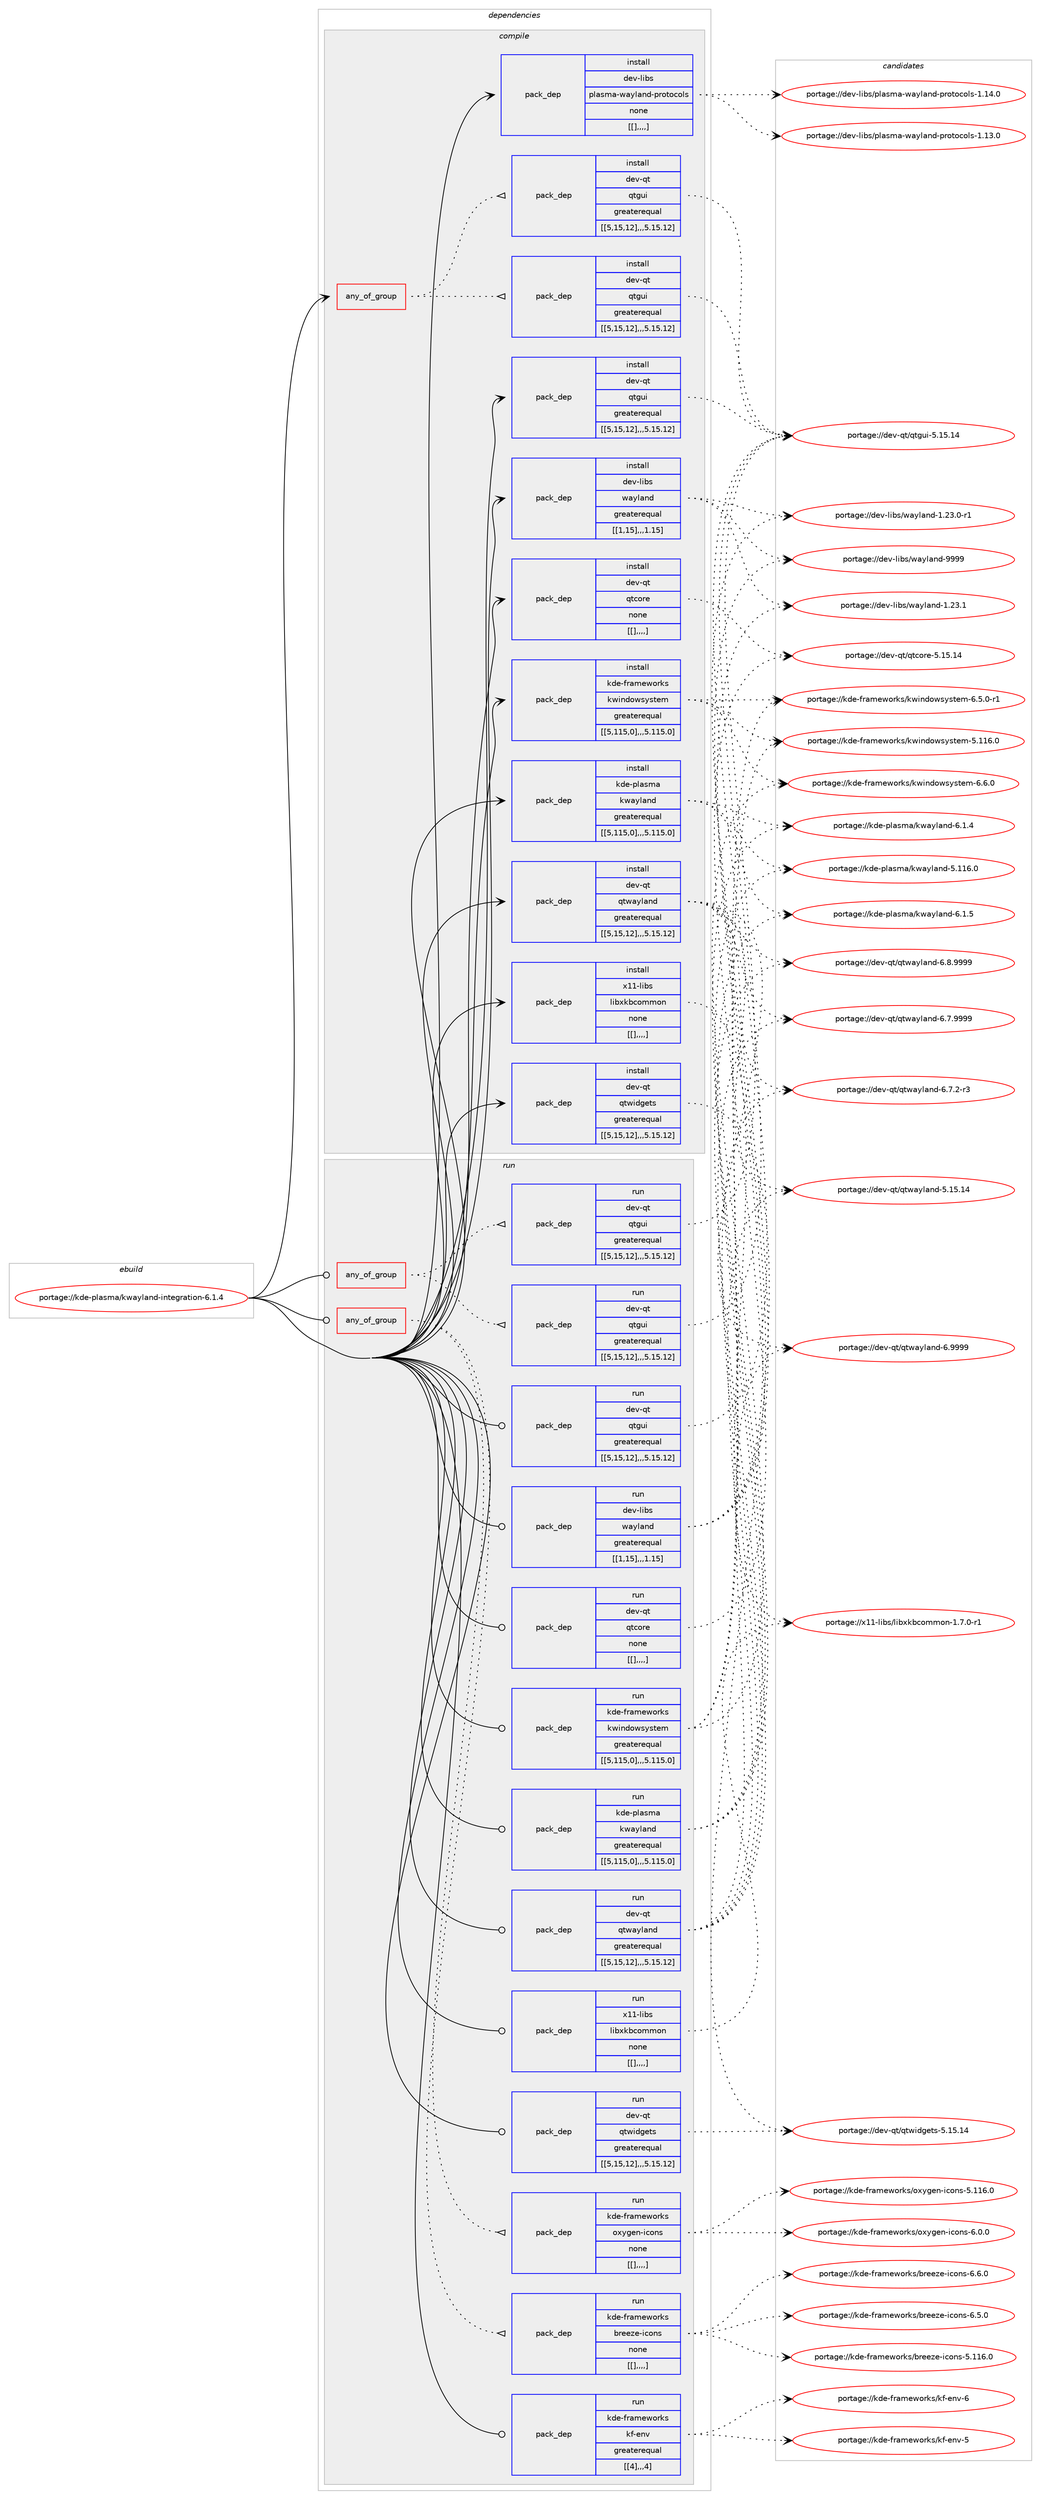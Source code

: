 digraph prolog {

# *************
# Graph options
# *************

newrank=true;
concentrate=true;
compound=true;
graph [rankdir=LR,fontname=Helvetica,fontsize=10,ranksep=1.5];#, ranksep=2.5, nodesep=0.2];
edge  [arrowhead=vee];
node  [fontname=Helvetica,fontsize=10];

# **********
# The ebuild
# **********

subgraph cluster_leftcol {
color=gray;
label=<<i>ebuild</i>>;
id [label="portage://kde-plasma/kwayland-integration-6.1.4", color=red, width=4, href="../kde-plasma/kwayland-integration-6.1.4.svg"];
}

# ****************
# The dependencies
# ****************

subgraph cluster_midcol {
color=gray;
label=<<i>dependencies</i>>;
subgraph cluster_compile {
fillcolor="#eeeeee";
style=filled;
label=<<i>compile</i>>;
subgraph any2094 {
dependency281876 [label=<<TABLE BORDER="0" CELLBORDER="1" CELLSPACING="0" CELLPADDING="4"><TR><TD CELLPADDING="10">any_of_group</TD></TR></TABLE>>, shape=none, color=red];subgraph pack208658 {
dependency281877 [label=<<TABLE BORDER="0" CELLBORDER="1" CELLSPACING="0" CELLPADDING="4" WIDTH="220"><TR><TD ROWSPAN="6" CELLPADDING="30">pack_dep</TD></TR><TR><TD WIDTH="110">install</TD></TR><TR><TD>dev-qt</TD></TR><TR><TD>qtgui</TD></TR><TR><TD>greaterequal</TD></TR><TR><TD>[[5,15,12],,,5.15.12]</TD></TR></TABLE>>, shape=none, color=blue];
}
dependency281876:e -> dependency281877:w [weight=20,style="dotted",arrowhead="oinv"];
subgraph pack208659 {
dependency281878 [label=<<TABLE BORDER="0" CELLBORDER="1" CELLSPACING="0" CELLPADDING="4" WIDTH="220"><TR><TD ROWSPAN="6" CELLPADDING="30">pack_dep</TD></TR><TR><TD WIDTH="110">install</TD></TR><TR><TD>dev-qt</TD></TR><TR><TD>qtgui</TD></TR><TR><TD>greaterequal</TD></TR><TR><TD>[[5,15,12],,,5.15.12]</TD></TR></TABLE>>, shape=none, color=blue];
}
dependency281876:e -> dependency281878:w [weight=20,style="dotted",arrowhead="oinv"];
}
id:e -> dependency281876:w [weight=20,style="solid",arrowhead="vee"];
subgraph pack208660 {
dependency281879 [label=<<TABLE BORDER="0" CELLBORDER="1" CELLSPACING="0" CELLPADDING="4" WIDTH="220"><TR><TD ROWSPAN="6" CELLPADDING="30">pack_dep</TD></TR><TR><TD WIDTH="110">install</TD></TR><TR><TD>dev-libs</TD></TR><TR><TD>plasma-wayland-protocols</TD></TR><TR><TD>none</TD></TR><TR><TD>[[],,,,]</TD></TR></TABLE>>, shape=none, color=blue];
}
id:e -> dependency281879:w [weight=20,style="solid",arrowhead="vee"];
subgraph pack208661 {
dependency281880 [label=<<TABLE BORDER="0" CELLBORDER="1" CELLSPACING="0" CELLPADDING="4" WIDTH="220"><TR><TD ROWSPAN="6" CELLPADDING="30">pack_dep</TD></TR><TR><TD WIDTH="110">install</TD></TR><TR><TD>dev-libs</TD></TR><TR><TD>wayland</TD></TR><TR><TD>greaterequal</TD></TR><TR><TD>[[1,15],,,1.15]</TD></TR></TABLE>>, shape=none, color=blue];
}
id:e -> dependency281880:w [weight=20,style="solid",arrowhead="vee"];
subgraph pack208662 {
dependency281881 [label=<<TABLE BORDER="0" CELLBORDER="1" CELLSPACING="0" CELLPADDING="4" WIDTH="220"><TR><TD ROWSPAN="6" CELLPADDING="30">pack_dep</TD></TR><TR><TD WIDTH="110">install</TD></TR><TR><TD>dev-qt</TD></TR><TR><TD>qtcore</TD></TR><TR><TD>none</TD></TR><TR><TD>[[],,,,]</TD></TR></TABLE>>, shape=none, color=blue];
}
id:e -> dependency281881:w [weight=20,style="solid",arrowhead="vee"];
subgraph pack208663 {
dependency281882 [label=<<TABLE BORDER="0" CELLBORDER="1" CELLSPACING="0" CELLPADDING="4" WIDTH="220"><TR><TD ROWSPAN="6" CELLPADDING="30">pack_dep</TD></TR><TR><TD WIDTH="110">install</TD></TR><TR><TD>dev-qt</TD></TR><TR><TD>qtgui</TD></TR><TR><TD>greaterequal</TD></TR><TR><TD>[[5,15,12],,,5.15.12]</TD></TR></TABLE>>, shape=none, color=blue];
}
id:e -> dependency281882:w [weight=20,style="solid",arrowhead="vee"];
subgraph pack208664 {
dependency281883 [label=<<TABLE BORDER="0" CELLBORDER="1" CELLSPACING="0" CELLPADDING="4" WIDTH="220"><TR><TD ROWSPAN="6" CELLPADDING="30">pack_dep</TD></TR><TR><TD WIDTH="110">install</TD></TR><TR><TD>dev-qt</TD></TR><TR><TD>qtwayland</TD></TR><TR><TD>greaterequal</TD></TR><TR><TD>[[5,15,12],,,5.15.12]</TD></TR></TABLE>>, shape=none, color=blue];
}
id:e -> dependency281883:w [weight=20,style="solid",arrowhead="vee"];
subgraph pack208665 {
dependency281884 [label=<<TABLE BORDER="0" CELLBORDER="1" CELLSPACING="0" CELLPADDING="4" WIDTH="220"><TR><TD ROWSPAN="6" CELLPADDING="30">pack_dep</TD></TR><TR><TD WIDTH="110">install</TD></TR><TR><TD>dev-qt</TD></TR><TR><TD>qtwidgets</TD></TR><TR><TD>greaterequal</TD></TR><TR><TD>[[5,15,12],,,5.15.12]</TD></TR></TABLE>>, shape=none, color=blue];
}
id:e -> dependency281884:w [weight=20,style="solid",arrowhead="vee"];
subgraph pack208666 {
dependency281885 [label=<<TABLE BORDER="0" CELLBORDER="1" CELLSPACING="0" CELLPADDING="4" WIDTH="220"><TR><TD ROWSPAN="6" CELLPADDING="30">pack_dep</TD></TR><TR><TD WIDTH="110">install</TD></TR><TR><TD>kde-frameworks</TD></TR><TR><TD>kwindowsystem</TD></TR><TR><TD>greaterequal</TD></TR><TR><TD>[[5,115,0],,,5.115.0]</TD></TR></TABLE>>, shape=none, color=blue];
}
id:e -> dependency281885:w [weight=20,style="solid",arrowhead="vee"];
subgraph pack208667 {
dependency281886 [label=<<TABLE BORDER="0" CELLBORDER="1" CELLSPACING="0" CELLPADDING="4" WIDTH="220"><TR><TD ROWSPAN="6" CELLPADDING="30">pack_dep</TD></TR><TR><TD WIDTH="110">install</TD></TR><TR><TD>kde-plasma</TD></TR><TR><TD>kwayland</TD></TR><TR><TD>greaterequal</TD></TR><TR><TD>[[5,115,0],,,5.115.0]</TD></TR></TABLE>>, shape=none, color=blue];
}
id:e -> dependency281886:w [weight=20,style="solid",arrowhead="vee"];
subgraph pack208668 {
dependency281887 [label=<<TABLE BORDER="0" CELLBORDER="1" CELLSPACING="0" CELLPADDING="4" WIDTH="220"><TR><TD ROWSPAN="6" CELLPADDING="30">pack_dep</TD></TR><TR><TD WIDTH="110">install</TD></TR><TR><TD>x11-libs</TD></TR><TR><TD>libxkbcommon</TD></TR><TR><TD>none</TD></TR><TR><TD>[[],,,,]</TD></TR></TABLE>>, shape=none, color=blue];
}
id:e -> dependency281887:w [weight=20,style="solid",arrowhead="vee"];
}
subgraph cluster_compileandrun {
fillcolor="#eeeeee";
style=filled;
label=<<i>compile and run</i>>;
}
subgraph cluster_run {
fillcolor="#eeeeee";
style=filled;
label=<<i>run</i>>;
subgraph any2095 {
dependency281888 [label=<<TABLE BORDER="0" CELLBORDER="1" CELLSPACING="0" CELLPADDING="4"><TR><TD CELLPADDING="10">any_of_group</TD></TR></TABLE>>, shape=none, color=red];subgraph pack208669 {
dependency281889 [label=<<TABLE BORDER="0" CELLBORDER="1" CELLSPACING="0" CELLPADDING="4" WIDTH="220"><TR><TD ROWSPAN="6" CELLPADDING="30">pack_dep</TD></TR><TR><TD WIDTH="110">run</TD></TR><TR><TD>dev-qt</TD></TR><TR><TD>qtgui</TD></TR><TR><TD>greaterequal</TD></TR><TR><TD>[[5,15,12],,,5.15.12]</TD></TR></TABLE>>, shape=none, color=blue];
}
dependency281888:e -> dependency281889:w [weight=20,style="dotted",arrowhead="oinv"];
subgraph pack208670 {
dependency281890 [label=<<TABLE BORDER="0" CELLBORDER="1" CELLSPACING="0" CELLPADDING="4" WIDTH="220"><TR><TD ROWSPAN="6" CELLPADDING="30">pack_dep</TD></TR><TR><TD WIDTH="110">run</TD></TR><TR><TD>dev-qt</TD></TR><TR><TD>qtgui</TD></TR><TR><TD>greaterequal</TD></TR><TR><TD>[[5,15,12],,,5.15.12]</TD></TR></TABLE>>, shape=none, color=blue];
}
dependency281888:e -> dependency281890:w [weight=20,style="dotted",arrowhead="oinv"];
}
id:e -> dependency281888:w [weight=20,style="solid",arrowhead="odot"];
subgraph any2096 {
dependency281891 [label=<<TABLE BORDER="0" CELLBORDER="1" CELLSPACING="0" CELLPADDING="4"><TR><TD CELLPADDING="10">any_of_group</TD></TR></TABLE>>, shape=none, color=red];subgraph pack208671 {
dependency281892 [label=<<TABLE BORDER="0" CELLBORDER="1" CELLSPACING="0" CELLPADDING="4" WIDTH="220"><TR><TD ROWSPAN="6" CELLPADDING="30">pack_dep</TD></TR><TR><TD WIDTH="110">run</TD></TR><TR><TD>kde-frameworks</TD></TR><TR><TD>breeze-icons</TD></TR><TR><TD>none</TD></TR><TR><TD>[[],,,,]</TD></TR></TABLE>>, shape=none, color=blue];
}
dependency281891:e -> dependency281892:w [weight=20,style="dotted",arrowhead="oinv"];
subgraph pack208672 {
dependency281893 [label=<<TABLE BORDER="0" CELLBORDER="1" CELLSPACING="0" CELLPADDING="4" WIDTH="220"><TR><TD ROWSPAN="6" CELLPADDING="30">pack_dep</TD></TR><TR><TD WIDTH="110">run</TD></TR><TR><TD>kde-frameworks</TD></TR><TR><TD>oxygen-icons</TD></TR><TR><TD>none</TD></TR><TR><TD>[[],,,,]</TD></TR></TABLE>>, shape=none, color=blue];
}
dependency281891:e -> dependency281893:w [weight=20,style="dotted",arrowhead="oinv"];
}
id:e -> dependency281891:w [weight=20,style="solid",arrowhead="odot"];
subgraph pack208673 {
dependency281894 [label=<<TABLE BORDER="0" CELLBORDER="1" CELLSPACING="0" CELLPADDING="4" WIDTH="220"><TR><TD ROWSPAN="6" CELLPADDING="30">pack_dep</TD></TR><TR><TD WIDTH="110">run</TD></TR><TR><TD>dev-libs</TD></TR><TR><TD>wayland</TD></TR><TR><TD>greaterequal</TD></TR><TR><TD>[[1,15],,,1.15]</TD></TR></TABLE>>, shape=none, color=blue];
}
id:e -> dependency281894:w [weight=20,style="solid",arrowhead="odot"];
subgraph pack208674 {
dependency281895 [label=<<TABLE BORDER="0" CELLBORDER="1" CELLSPACING="0" CELLPADDING="4" WIDTH="220"><TR><TD ROWSPAN="6" CELLPADDING="30">pack_dep</TD></TR><TR><TD WIDTH="110">run</TD></TR><TR><TD>dev-qt</TD></TR><TR><TD>qtcore</TD></TR><TR><TD>none</TD></TR><TR><TD>[[],,,,]</TD></TR></TABLE>>, shape=none, color=blue];
}
id:e -> dependency281895:w [weight=20,style="solid",arrowhead="odot"];
subgraph pack208675 {
dependency281896 [label=<<TABLE BORDER="0" CELLBORDER="1" CELLSPACING="0" CELLPADDING="4" WIDTH="220"><TR><TD ROWSPAN="6" CELLPADDING="30">pack_dep</TD></TR><TR><TD WIDTH="110">run</TD></TR><TR><TD>dev-qt</TD></TR><TR><TD>qtgui</TD></TR><TR><TD>greaterequal</TD></TR><TR><TD>[[5,15,12],,,5.15.12]</TD></TR></TABLE>>, shape=none, color=blue];
}
id:e -> dependency281896:w [weight=20,style="solid",arrowhead="odot"];
subgraph pack208676 {
dependency281897 [label=<<TABLE BORDER="0" CELLBORDER="1" CELLSPACING="0" CELLPADDING="4" WIDTH="220"><TR><TD ROWSPAN="6" CELLPADDING="30">pack_dep</TD></TR><TR><TD WIDTH="110">run</TD></TR><TR><TD>dev-qt</TD></TR><TR><TD>qtwayland</TD></TR><TR><TD>greaterequal</TD></TR><TR><TD>[[5,15,12],,,5.15.12]</TD></TR></TABLE>>, shape=none, color=blue];
}
id:e -> dependency281897:w [weight=20,style="solid",arrowhead="odot"];
subgraph pack208677 {
dependency281898 [label=<<TABLE BORDER="0" CELLBORDER="1" CELLSPACING="0" CELLPADDING="4" WIDTH="220"><TR><TD ROWSPAN="6" CELLPADDING="30">pack_dep</TD></TR><TR><TD WIDTH="110">run</TD></TR><TR><TD>dev-qt</TD></TR><TR><TD>qtwidgets</TD></TR><TR><TD>greaterequal</TD></TR><TR><TD>[[5,15,12],,,5.15.12]</TD></TR></TABLE>>, shape=none, color=blue];
}
id:e -> dependency281898:w [weight=20,style="solid",arrowhead="odot"];
subgraph pack208678 {
dependency281899 [label=<<TABLE BORDER="0" CELLBORDER="1" CELLSPACING="0" CELLPADDING="4" WIDTH="220"><TR><TD ROWSPAN="6" CELLPADDING="30">pack_dep</TD></TR><TR><TD WIDTH="110">run</TD></TR><TR><TD>kde-frameworks</TD></TR><TR><TD>kf-env</TD></TR><TR><TD>greaterequal</TD></TR><TR><TD>[[4],,,4]</TD></TR></TABLE>>, shape=none, color=blue];
}
id:e -> dependency281899:w [weight=20,style="solid",arrowhead="odot"];
subgraph pack208679 {
dependency281900 [label=<<TABLE BORDER="0" CELLBORDER="1" CELLSPACING="0" CELLPADDING="4" WIDTH="220"><TR><TD ROWSPAN="6" CELLPADDING="30">pack_dep</TD></TR><TR><TD WIDTH="110">run</TD></TR><TR><TD>kde-frameworks</TD></TR><TR><TD>kwindowsystem</TD></TR><TR><TD>greaterequal</TD></TR><TR><TD>[[5,115,0],,,5.115.0]</TD></TR></TABLE>>, shape=none, color=blue];
}
id:e -> dependency281900:w [weight=20,style="solid",arrowhead="odot"];
subgraph pack208680 {
dependency281901 [label=<<TABLE BORDER="0" CELLBORDER="1" CELLSPACING="0" CELLPADDING="4" WIDTH="220"><TR><TD ROWSPAN="6" CELLPADDING="30">pack_dep</TD></TR><TR><TD WIDTH="110">run</TD></TR><TR><TD>kde-plasma</TD></TR><TR><TD>kwayland</TD></TR><TR><TD>greaterequal</TD></TR><TR><TD>[[5,115,0],,,5.115.0]</TD></TR></TABLE>>, shape=none, color=blue];
}
id:e -> dependency281901:w [weight=20,style="solid",arrowhead="odot"];
subgraph pack208681 {
dependency281902 [label=<<TABLE BORDER="0" CELLBORDER="1" CELLSPACING="0" CELLPADDING="4" WIDTH="220"><TR><TD ROWSPAN="6" CELLPADDING="30">pack_dep</TD></TR><TR><TD WIDTH="110">run</TD></TR><TR><TD>x11-libs</TD></TR><TR><TD>libxkbcommon</TD></TR><TR><TD>none</TD></TR><TR><TD>[[],,,,]</TD></TR></TABLE>>, shape=none, color=blue];
}
id:e -> dependency281902:w [weight=20,style="solid",arrowhead="odot"];
}
}

# **************
# The candidates
# **************

subgraph cluster_choices {
rank=same;
color=gray;
label=<<i>candidates</i>>;

subgraph choice208658 {
color=black;
nodesep=1;
choice10010111845113116471131161031171054553464953464952 [label="portage://dev-qt/qtgui-5.15.14", color=red, width=4,href="../dev-qt/qtgui-5.15.14.svg"];
dependency281877:e -> choice10010111845113116471131161031171054553464953464952:w [style=dotted,weight="100"];
}
subgraph choice208659 {
color=black;
nodesep=1;
choice10010111845113116471131161031171054553464953464952 [label="portage://dev-qt/qtgui-5.15.14", color=red, width=4,href="../dev-qt/qtgui-5.15.14.svg"];
dependency281878:e -> choice10010111845113116471131161031171054553464953464952:w [style=dotted,weight="100"];
}
subgraph choice208660 {
color=black;
nodesep=1;
choice1001011184510810598115471121089711510997451199712110897110100451121141111161119911110811545494649524648 [label="portage://dev-libs/plasma-wayland-protocols-1.14.0", color=red, width=4,href="../dev-libs/plasma-wayland-protocols-1.14.0.svg"];
choice1001011184510810598115471121089711510997451199712110897110100451121141111161119911110811545494649514648 [label="portage://dev-libs/plasma-wayland-protocols-1.13.0", color=red, width=4,href="../dev-libs/plasma-wayland-protocols-1.13.0.svg"];
dependency281879:e -> choice1001011184510810598115471121089711510997451199712110897110100451121141111161119911110811545494649524648:w [style=dotted,weight="100"];
dependency281879:e -> choice1001011184510810598115471121089711510997451199712110897110100451121141111161119911110811545494649514648:w [style=dotted,weight="100"];
}
subgraph choice208661 {
color=black;
nodesep=1;
choice10010111845108105981154711997121108971101004557575757 [label="portage://dev-libs/wayland-9999", color=red, width=4,href="../dev-libs/wayland-9999.svg"];
choice100101118451081059811547119971211089711010045494650514649 [label="portage://dev-libs/wayland-1.23.1", color=red, width=4,href="../dev-libs/wayland-1.23.1.svg"];
choice1001011184510810598115471199712110897110100454946505146484511449 [label="portage://dev-libs/wayland-1.23.0-r1", color=red, width=4,href="../dev-libs/wayland-1.23.0-r1.svg"];
dependency281880:e -> choice10010111845108105981154711997121108971101004557575757:w [style=dotted,weight="100"];
dependency281880:e -> choice100101118451081059811547119971211089711010045494650514649:w [style=dotted,weight="100"];
dependency281880:e -> choice1001011184510810598115471199712110897110100454946505146484511449:w [style=dotted,weight="100"];
}
subgraph choice208662 {
color=black;
nodesep=1;
choice1001011184511311647113116991111141014553464953464952 [label="portage://dev-qt/qtcore-5.15.14", color=red, width=4,href="../dev-qt/qtcore-5.15.14.svg"];
dependency281881:e -> choice1001011184511311647113116991111141014553464953464952:w [style=dotted,weight="100"];
}
subgraph choice208663 {
color=black;
nodesep=1;
choice10010111845113116471131161031171054553464953464952 [label="portage://dev-qt/qtgui-5.15.14", color=red, width=4,href="../dev-qt/qtgui-5.15.14.svg"];
dependency281882:e -> choice10010111845113116471131161031171054553464953464952:w [style=dotted,weight="100"];
}
subgraph choice208664 {
color=black;
nodesep=1;
choice1001011184511311647113116119971211089711010045544657575757 [label="portage://dev-qt/qtwayland-6.9999", color=red, width=4,href="../dev-qt/qtwayland-6.9999.svg"];
choice10010111845113116471131161199712110897110100455446564657575757 [label="portage://dev-qt/qtwayland-6.8.9999", color=red, width=4,href="../dev-qt/qtwayland-6.8.9999.svg"];
choice10010111845113116471131161199712110897110100455446554657575757 [label="portage://dev-qt/qtwayland-6.7.9999", color=red, width=4,href="../dev-qt/qtwayland-6.7.9999.svg"];
choice100101118451131164711311611997121108971101004554465546504511451 [label="portage://dev-qt/qtwayland-6.7.2-r3", color=red, width=4,href="../dev-qt/qtwayland-6.7.2-r3.svg"];
choice100101118451131164711311611997121108971101004553464953464952 [label="portage://dev-qt/qtwayland-5.15.14", color=red, width=4,href="../dev-qt/qtwayland-5.15.14.svg"];
dependency281883:e -> choice1001011184511311647113116119971211089711010045544657575757:w [style=dotted,weight="100"];
dependency281883:e -> choice10010111845113116471131161199712110897110100455446564657575757:w [style=dotted,weight="100"];
dependency281883:e -> choice10010111845113116471131161199712110897110100455446554657575757:w [style=dotted,weight="100"];
dependency281883:e -> choice100101118451131164711311611997121108971101004554465546504511451:w [style=dotted,weight="100"];
dependency281883:e -> choice100101118451131164711311611997121108971101004553464953464952:w [style=dotted,weight="100"];
}
subgraph choice208665 {
color=black;
nodesep=1;
choice10010111845113116471131161191051001031011161154553464953464952 [label="portage://dev-qt/qtwidgets-5.15.14", color=red, width=4,href="../dev-qt/qtwidgets-5.15.14.svg"];
dependency281884:e -> choice10010111845113116471131161191051001031011161154553464953464952:w [style=dotted,weight="100"];
}
subgraph choice208666 {
color=black;
nodesep=1;
choice107100101451021149710910111911111410711547107119105110100111119115121115116101109455446544648 [label="portage://kde-frameworks/kwindowsystem-6.6.0", color=red, width=4,href="../kde-frameworks/kwindowsystem-6.6.0.svg"];
choice1071001014510211497109101119111114107115471071191051101001111191151211151161011094554465346484511449 [label="portage://kde-frameworks/kwindowsystem-6.5.0-r1", color=red, width=4,href="../kde-frameworks/kwindowsystem-6.5.0-r1.svg"];
choice1071001014510211497109101119111114107115471071191051101001111191151211151161011094553464949544648 [label="portage://kde-frameworks/kwindowsystem-5.116.0", color=red, width=4,href="../kde-frameworks/kwindowsystem-5.116.0.svg"];
dependency281885:e -> choice107100101451021149710910111911111410711547107119105110100111119115121115116101109455446544648:w [style=dotted,weight="100"];
dependency281885:e -> choice1071001014510211497109101119111114107115471071191051101001111191151211151161011094554465346484511449:w [style=dotted,weight="100"];
dependency281885:e -> choice1071001014510211497109101119111114107115471071191051101001111191151211151161011094553464949544648:w [style=dotted,weight="100"];
}
subgraph choice208667 {
color=black;
nodesep=1;
choice107100101451121089711510997471071199712110897110100455446494653 [label="portage://kde-plasma/kwayland-6.1.5", color=red, width=4,href="../kde-plasma/kwayland-6.1.5.svg"];
choice107100101451121089711510997471071199712110897110100455446494652 [label="portage://kde-plasma/kwayland-6.1.4", color=red, width=4,href="../kde-plasma/kwayland-6.1.4.svg"];
choice1071001014511210897115109974710711997121108971101004553464949544648 [label="portage://kde-plasma/kwayland-5.116.0", color=red, width=4,href="../kde-plasma/kwayland-5.116.0.svg"];
dependency281886:e -> choice107100101451121089711510997471071199712110897110100455446494653:w [style=dotted,weight="100"];
dependency281886:e -> choice107100101451121089711510997471071199712110897110100455446494652:w [style=dotted,weight="100"];
dependency281886:e -> choice1071001014511210897115109974710711997121108971101004553464949544648:w [style=dotted,weight="100"];
}
subgraph choice208668 {
color=black;
nodesep=1;
choice12049494510810598115471081059812010798991111091091111104549465546484511449 [label="portage://x11-libs/libxkbcommon-1.7.0-r1", color=red, width=4,href="../x11-libs/libxkbcommon-1.7.0-r1.svg"];
dependency281887:e -> choice12049494510810598115471081059812010798991111091091111104549465546484511449:w [style=dotted,weight="100"];
}
subgraph choice208669 {
color=black;
nodesep=1;
choice10010111845113116471131161031171054553464953464952 [label="portage://dev-qt/qtgui-5.15.14", color=red, width=4,href="../dev-qt/qtgui-5.15.14.svg"];
dependency281889:e -> choice10010111845113116471131161031171054553464953464952:w [style=dotted,weight="100"];
}
subgraph choice208670 {
color=black;
nodesep=1;
choice10010111845113116471131161031171054553464953464952 [label="portage://dev-qt/qtgui-5.15.14", color=red, width=4,href="../dev-qt/qtgui-5.15.14.svg"];
dependency281890:e -> choice10010111845113116471131161031171054553464953464952:w [style=dotted,weight="100"];
}
subgraph choice208671 {
color=black;
nodesep=1;
choice107100101451021149710910111911111410711547981141011011221014510599111110115455446544648 [label="portage://kde-frameworks/breeze-icons-6.6.0", color=red, width=4,href="../kde-frameworks/breeze-icons-6.6.0.svg"];
choice107100101451021149710910111911111410711547981141011011221014510599111110115455446534648 [label="portage://kde-frameworks/breeze-icons-6.5.0", color=red, width=4,href="../kde-frameworks/breeze-icons-6.5.0.svg"];
choice1071001014510211497109101119111114107115479811410110112210145105991111101154553464949544648 [label="portage://kde-frameworks/breeze-icons-5.116.0", color=red, width=4,href="../kde-frameworks/breeze-icons-5.116.0.svg"];
dependency281892:e -> choice107100101451021149710910111911111410711547981141011011221014510599111110115455446544648:w [style=dotted,weight="100"];
dependency281892:e -> choice107100101451021149710910111911111410711547981141011011221014510599111110115455446534648:w [style=dotted,weight="100"];
dependency281892:e -> choice1071001014510211497109101119111114107115479811410110112210145105991111101154553464949544648:w [style=dotted,weight="100"];
}
subgraph choice208672 {
color=black;
nodesep=1;
choice1071001014510211497109101119111114107115471111201211031011104510599111110115455446484648 [label="portage://kde-frameworks/oxygen-icons-6.0.0", color=red, width=4,href="../kde-frameworks/oxygen-icons-6.0.0.svg"];
choice10710010145102114971091011191111141071154711112012110310111045105991111101154553464949544648 [label="portage://kde-frameworks/oxygen-icons-5.116.0", color=red, width=4,href="../kde-frameworks/oxygen-icons-5.116.0.svg"];
dependency281893:e -> choice1071001014510211497109101119111114107115471111201211031011104510599111110115455446484648:w [style=dotted,weight="100"];
dependency281893:e -> choice10710010145102114971091011191111141071154711112012110310111045105991111101154553464949544648:w [style=dotted,weight="100"];
}
subgraph choice208673 {
color=black;
nodesep=1;
choice10010111845108105981154711997121108971101004557575757 [label="portage://dev-libs/wayland-9999", color=red, width=4,href="../dev-libs/wayland-9999.svg"];
choice100101118451081059811547119971211089711010045494650514649 [label="portage://dev-libs/wayland-1.23.1", color=red, width=4,href="../dev-libs/wayland-1.23.1.svg"];
choice1001011184510810598115471199712110897110100454946505146484511449 [label="portage://dev-libs/wayland-1.23.0-r1", color=red, width=4,href="../dev-libs/wayland-1.23.0-r1.svg"];
dependency281894:e -> choice10010111845108105981154711997121108971101004557575757:w [style=dotted,weight="100"];
dependency281894:e -> choice100101118451081059811547119971211089711010045494650514649:w [style=dotted,weight="100"];
dependency281894:e -> choice1001011184510810598115471199712110897110100454946505146484511449:w [style=dotted,weight="100"];
}
subgraph choice208674 {
color=black;
nodesep=1;
choice1001011184511311647113116991111141014553464953464952 [label="portage://dev-qt/qtcore-5.15.14", color=red, width=4,href="../dev-qt/qtcore-5.15.14.svg"];
dependency281895:e -> choice1001011184511311647113116991111141014553464953464952:w [style=dotted,weight="100"];
}
subgraph choice208675 {
color=black;
nodesep=1;
choice10010111845113116471131161031171054553464953464952 [label="portage://dev-qt/qtgui-5.15.14", color=red, width=4,href="../dev-qt/qtgui-5.15.14.svg"];
dependency281896:e -> choice10010111845113116471131161031171054553464953464952:w [style=dotted,weight="100"];
}
subgraph choice208676 {
color=black;
nodesep=1;
choice1001011184511311647113116119971211089711010045544657575757 [label="portage://dev-qt/qtwayland-6.9999", color=red, width=4,href="../dev-qt/qtwayland-6.9999.svg"];
choice10010111845113116471131161199712110897110100455446564657575757 [label="portage://dev-qt/qtwayland-6.8.9999", color=red, width=4,href="../dev-qt/qtwayland-6.8.9999.svg"];
choice10010111845113116471131161199712110897110100455446554657575757 [label="portage://dev-qt/qtwayland-6.7.9999", color=red, width=4,href="../dev-qt/qtwayland-6.7.9999.svg"];
choice100101118451131164711311611997121108971101004554465546504511451 [label="portage://dev-qt/qtwayland-6.7.2-r3", color=red, width=4,href="../dev-qt/qtwayland-6.7.2-r3.svg"];
choice100101118451131164711311611997121108971101004553464953464952 [label="portage://dev-qt/qtwayland-5.15.14", color=red, width=4,href="../dev-qt/qtwayland-5.15.14.svg"];
dependency281897:e -> choice1001011184511311647113116119971211089711010045544657575757:w [style=dotted,weight="100"];
dependency281897:e -> choice10010111845113116471131161199712110897110100455446564657575757:w [style=dotted,weight="100"];
dependency281897:e -> choice10010111845113116471131161199712110897110100455446554657575757:w [style=dotted,weight="100"];
dependency281897:e -> choice100101118451131164711311611997121108971101004554465546504511451:w [style=dotted,weight="100"];
dependency281897:e -> choice100101118451131164711311611997121108971101004553464953464952:w [style=dotted,weight="100"];
}
subgraph choice208677 {
color=black;
nodesep=1;
choice10010111845113116471131161191051001031011161154553464953464952 [label="portage://dev-qt/qtwidgets-5.15.14", color=red, width=4,href="../dev-qt/qtwidgets-5.15.14.svg"];
dependency281898:e -> choice10010111845113116471131161191051001031011161154553464953464952:w [style=dotted,weight="100"];
}
subgraph choice208678 {
color=black;
nodesep=1;
choice107100101451021149710910111911111410711547107102451011101184554 [label="portage://kde-frameworks/kf-env-6", color=red, width=4,href="../kde-frameworks/kf-env-6.svg"];
choice107100101451021149710910111911111410711547107102451011101184553 [label="portage://kde-frameworks/kf-env-5", color=red, width=4,href="../kde-frameworks/kf-env-5.svg"];
dependency281899:e -> choice107100101451021149710910111911111410711547107102451011101184554:w [style=dotted,weight="100"];
dependency281899:e -> choice107100101451021149710910111911111410711547107102451011101184553:w [style=dotted,weight="100"];
}
subgraph choice208679 {
color=black;
nodesep=1;
choice107100101451021149710910111911111410711547107119105110100111119115121115116101109455446544648 [label="portage://kde-frameworks/kwindowsystem-6.6.0", color=red, width=4,href="../kde-frameworks/kwindowsystem-6.6.0.svg"];
choice1071001014510211497109101119111114107115471071191051101001111191151211151161011094554465346484511449 [label="portage://kde-frameworks/kwindowsystem-6.5.0-r1", color=red, width=4,href="../kde-frameworks/kwindowsystem-6.5.0-r1.svg"];
choice1071001014510211497109101119111114107115471071191051101001111191151211151161011094553464949544648 [label="portage://kde-frameworks/kwindowsystem-5.116.0", color=red, width=4,href="../kde-frameworks/kwindowsystem-5.116.0.svg"];
dependency281900:e -> choice107100101451021149710910111911111410711547107119105110100111119115121115116101109455446544648:w [style=dotted,weight="100"];
dependency281900:e -> choice1071001014510211497109101119111114107115471071191051101001111191151211151161011094554465346484511449:w [style=dotted,weight="100"];
dependency281900:e -> choice1071001014510211497109101119111114107115471071191051101001111191151211151161011094553464949544648:w [style=dotted,weight="100"];
}
subgraph choice208680 {
color=black;
nodesep=1;
choice107100101451121089711510997471071199712110897110100455446494653 [label="portage://kde-plasma/kwayland-6.1.5", color=red, width=4,href="../kde-plasma/kwayland-6.1.5.svg"];
choice107100101451121089711510997471071199712110897110100455446494652 [label="portage://kde-plasma/kwayland-6.1.4", color=red, width=4,href="../kde-plasma/kwayland-6.1.4.svg"];
choice1071001014511210897115109974710711997121108971101004553464949544648 [label="portage://kde-plasma/kwayland-5.116.0", color=red, width=4,href="../kde-plasma/kwayland-5.116.0.svg"];
dependency281901:e -> choice107100101451121089711510997471071199712110897110100455446494653:w [style=dotted,weight="100"];
dependency281901:e -> choice107100101451121089711510997471071199712110897110100455446494652:w [style=dotted,weight="100"];
dependency281901:e -> choice1071001014511210897115109974710711997121108971101004553464949544648:w [style=dotted,weight="100"];
}
subgraph choice208681 {
color=black;
nodesep=1;
choice12049494510810598115471081059812010798991111091091111104549465546484511449 [label="portage://x11-libs/libxkbcommon-1.7.0-r1", color=red, width=4,href="../x11-libs/libxkbcommon-1.7.0-r1.svg"];
dependency281902:e -> choice12049494510810598115471081059812010798991111091091111104549465546484511449:w [style=dotted,weight="100"];
}
}

}
